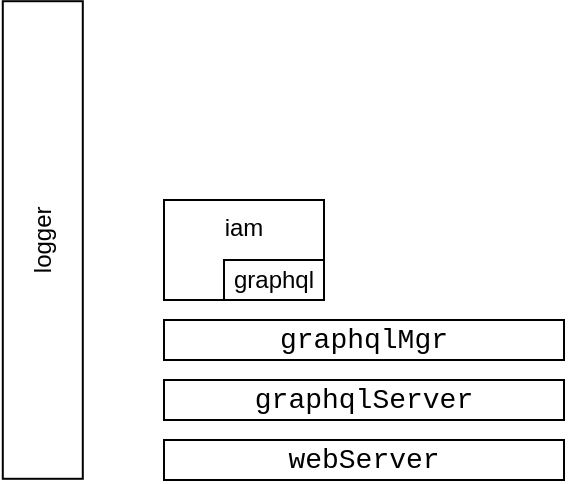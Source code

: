 <mxfile version="13.9.9" type="device"><diagram id="evgwRjFY77spx6zAoi49" name="第 1 页"><mxGraphModel dx="673" dy="539" grid="1" gridSize="10" guides="1" tooltips="1" connect="1" arrows="1" fold="1" page="1" pageScale="1" pageWidth="827" pageHeight="1169" math="0" shadow="0"><root><mxCell id="0"/><mxCell id="1" parent="0"/><mxCell id="GAA7IAKIr0UQzVfxDTYm-2" value="logger" style="rounded=0;whiteSpace=wrap;html=1;rotation=-90;" vertex="1" parent="1"><mxGeometry x="-20" y="420" width="238.79" height="40" as="geometry"/></mxCell><mxCell id="GAA7IAKIr0UQzVfxDTYm-3" value="&lt;div style=&quot;font-family: &amp;quot;jetbrains mono&amp;quot;, menlo, monaco, &amp;quot;courier new&amp;quot;, monospace; font-size: 14px; line-height: 21px;&quot;&gt;&lt;span style=&quot;&quot;&gt;graphqlMgr&lt;/span&gt;&lt;/div&gt;" style="rounded=0;whiteSpace=wrap;html=1;labelBackgroundColor=none;" vertex="1" parent="1"><mxGeometry x="160" y="480" width="200" height="20" as="geometry"/></mxCell><mxCell id="GAA7IAKIr0UQzVfxDTYm-4" value="&lt;div style=&quot;font-family: &amp;quot;jetbrains mono&amp;quot; , &amp;quot;menlo&amp;quot; , &amp;quot;monaco&amp;quot; , &amp;quot;courier new&amp;quot; , monospace ; font-size: 14px ; line-height: 21px&quot;&gt;&lt;div style=&quot;font-family: &amp;quot;jetbrains mono&amp;quot;, menlo, monaco, &amp;quot;courier new&amp;quot;, monospace; line-height: 21px;&quot;&gt;&lt;span style=&quot;&quot;&gt;webServer&lt;/span&gt;&lt;/div&gt;&lt;/div&gt;" style="rounded=0;whiteSpace=wrap;html=1;labelBackgroundColor=none;" vertex="1" parent="1"><mxGeometry x="160" y="540" width="200" height="20" as="geometry"/></mxCell><mxCell id="GAA7IAKIr0UQzVfxDTYm-5" value="&lt;div style=&quot;font-family: &amp;quot;jetbrains mono&amp;quot; , &amp;quot;menlo&amp;quot; , &amp;quot;monaco&amp;quot; , &amp;quot;courier new&amp;quot; , monospace ; font-size: 14px ; line-height: 21px&quot;&gt;&lt;div style=&quot;font-family: &amp;quot;jetbrains mono&amp;quot;, menlo, monaco, &amp;quot;courier new&amp;quot;, monospace; line-height: 21px;&quot;&gt;&lt;span style=&quot;&quot;&gt;graphqlServer&lt;/span&gt;&lt;/div&gt;&lt;/div&gt;" style="rounded=0;whiteSpace=wrap;html=1;labelBackgroundColor=none;" vertex="1" parent="1"><mxGeometry x="160" y="510" width="200" height="20" as="geometry"/></mxCell><mxCell id="GAA7IAKIr0UQzVfxDTYm-6" value="iam" style="rounded=0;whiteSpace=wrap;html=1;labelBackgroundColor=none;fontColor=#000000;verticalAlign=top;" vertex="1" parent="1"><mxGeometry x="160" y="420" width="80" height="50" as="geometry"/></mxCell><mxCell id="GAA7IAKIr0UQzVfxDTYm-7" value="graphql" style="rounded=0;whiteSpace=wrap;html=1;labelBackgroundColor=none;fontColor=#000000;" vertex="1" parent="1"><mxGeometry x="190" y="450" width="50" height="20" as="geometry"/></mxCell></root></mxGraphModel></diagram></mxfile>
